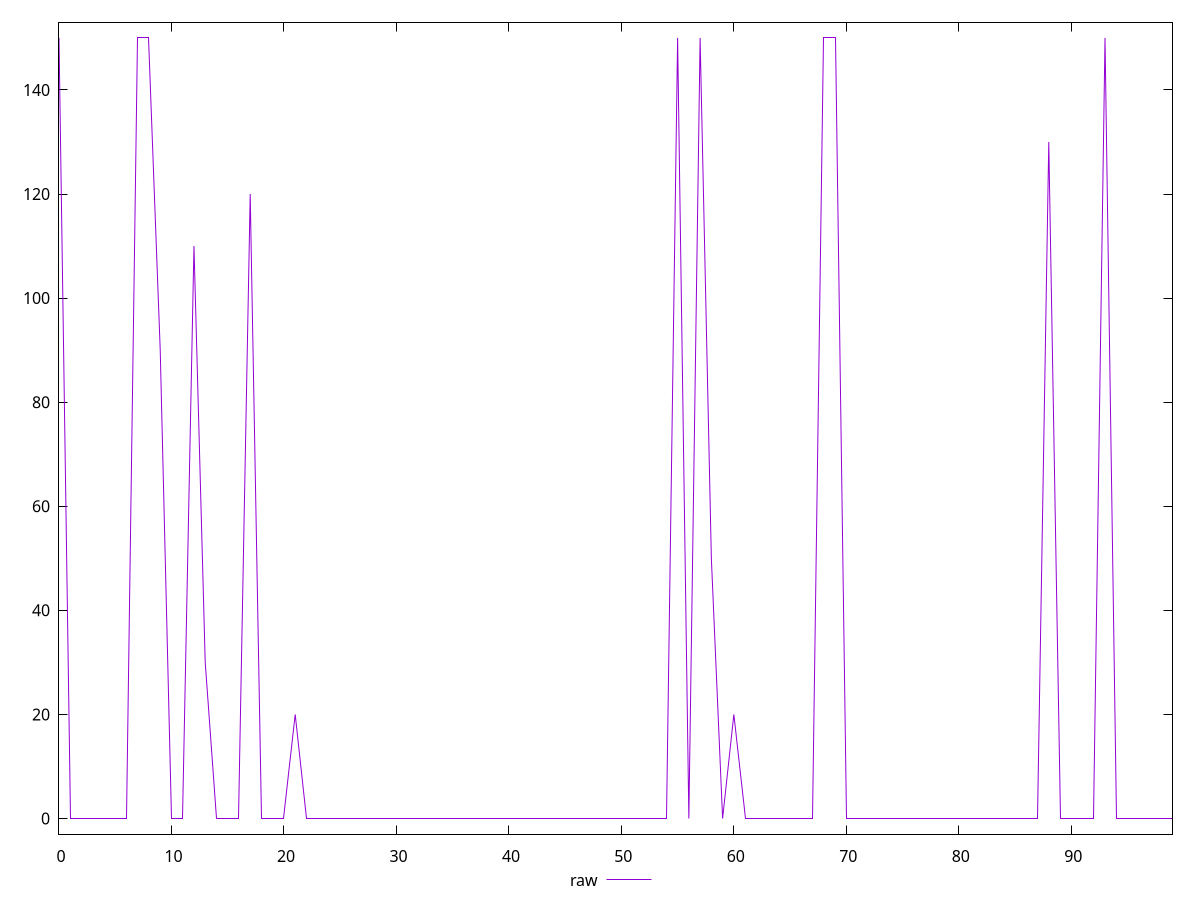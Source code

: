 reset

$raw <<EOF
0 150
1 0
2 0
3 0
4 0
5 0
6 0
7 150
8 150
9 90
10 0
11 0
12 110
13 30
14 0
15 0
16 0
17 120
18 0
19 0
20 0
21 20
22 0
23 0
24 0
25 0
26 0
27 0
28 0
29 0
30 0
31 0
32 0
33 0
34 0
35 0
36 0
37 0
38 0
39 0
40 0
41 0
42 0
43 0
44 0
45 0
46 0
47 0
48 0
49 0
50 0
51 0
52 0
53 0
54 0
55 150
56 0
57 150
58 50
59 0
60 20
61 0
62 0
63 0
64 0
65 0
66 0
67 0
68 150
69 150
70 0
71 0
72 0
73 0
74 0
75 0
76 0
77 0
78 0
79 0
80 0
81 0
82 0
83 0
84 0
85 0
86 0
87 0
88 130
89 0
90 0
91 0
92 0
93 150
94 0
95 0
96 0
97 0
98 0
99 0
EOF

set key outside below
set xrange [0:99]
set yrange [-3:153]
set trange [-3:153]
set terminal svg size 640, 500 enhanced background rgb 'white'
set output "report_00017_2021-02-10T15-08-03.406Z/unminified-css/samples/pages/raw/values.svg"

plot $raw title "raw" with line

reset
